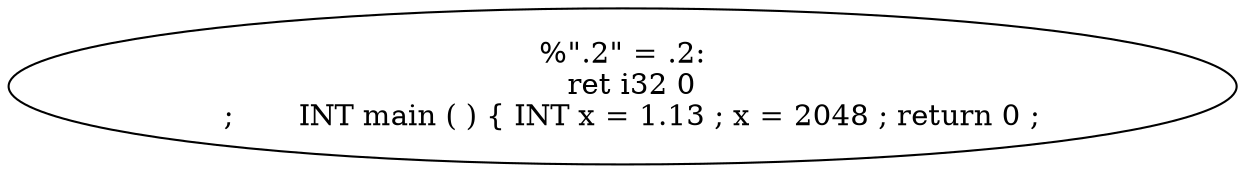 digraph AST {
  "139136232267904" [label="%\".2\" = .2:
  ret i32 0
  ;       INT main ( ) { INT x = 1.13 ; x = 2048 ; return 0 ;"];
}
